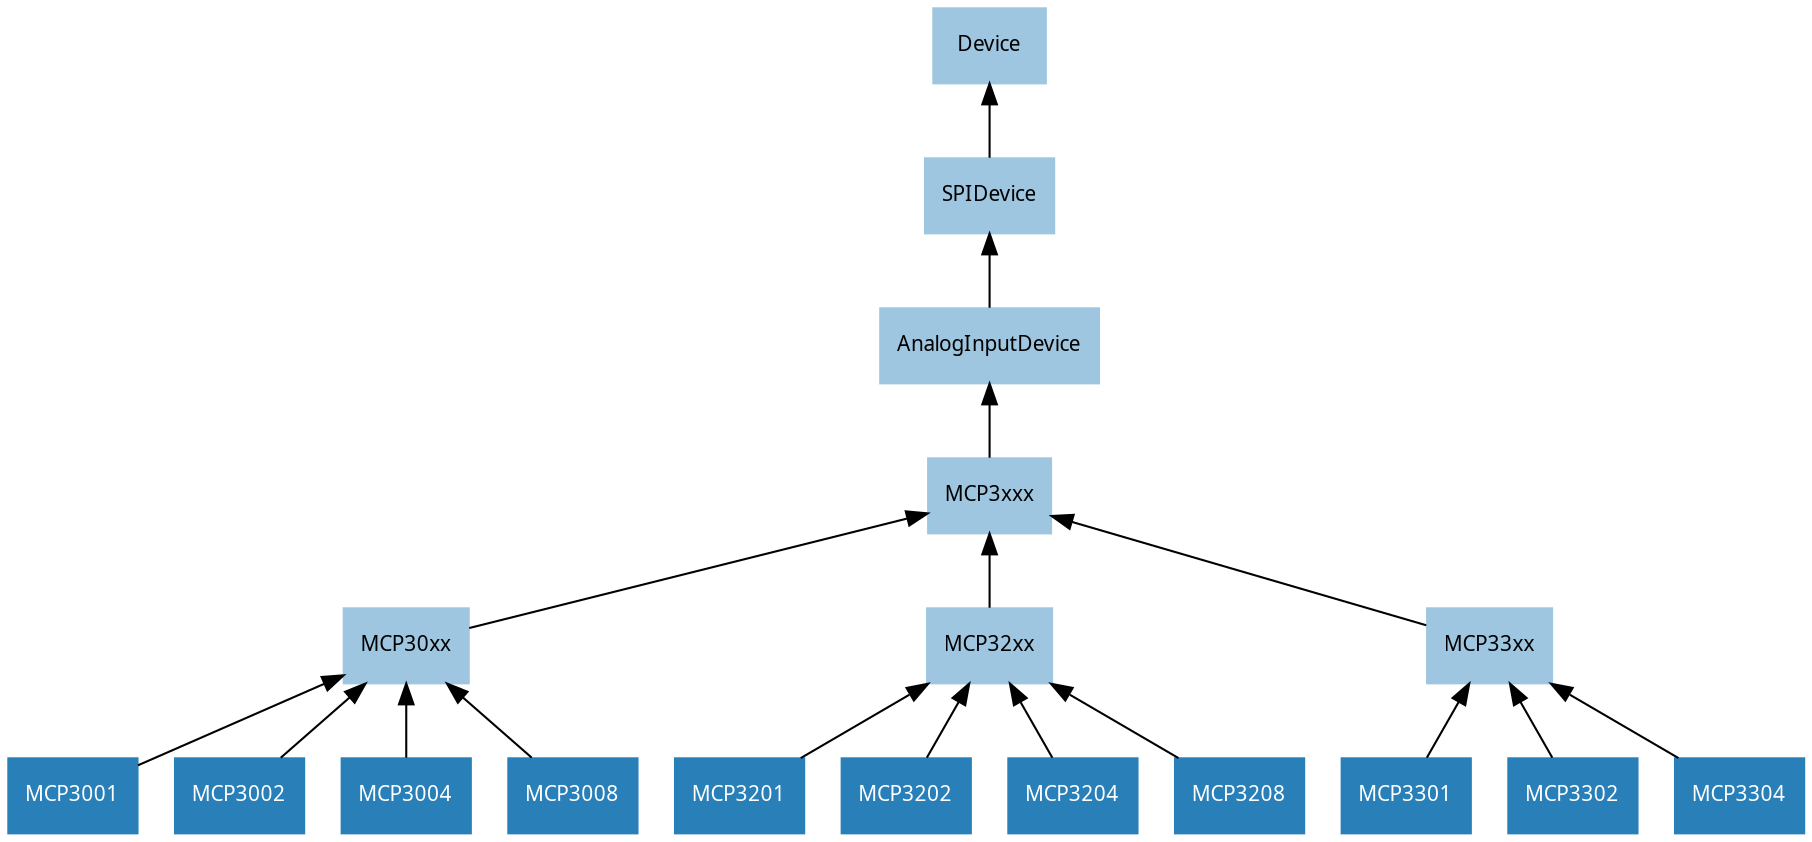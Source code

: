 digraph classes {
    graph [rankdir=BT];
    node [shape=rect, style=filled, fontname=Sans, fontsize=10];
    edge [];

    /* Abstract classes */
    node [color="#9ec6e0", fontcolor="#000000"]
    Device;
    SPIDevice;
    AnalogInputDevice;
    MCP3xxx;
    MCP30xx;
    MCP32xx;
    MCP33xx;

    /* Concrete classes */
    node [color="#2980b9", fontcolor="#ffffff"];
    SPIDevice->Device;
    AnalogInputDevice->SPIDevice;
    MCP3xxx->AnalogInputDevice;
    MCP30xx->MCP3xxx;
    MCP32xx->MCP3xxx;
    MCP33xx->MCP3xxx;
    MCP3001->MCP30xx;
    MCP3002->MCP30xx;
    MCP3004->MCP30xx;
    MCP3008->MCP30xx;
    MCP3201->MCP32xx;
    MCP3202->MCP32xx;
    MCP3204->MCP32xx;
    MCP3208->MCP32xx;
    MCP3301->MCP33xx;
    MCP3302->MCP33xx;
    MCP3304->MCP33xx;
}
